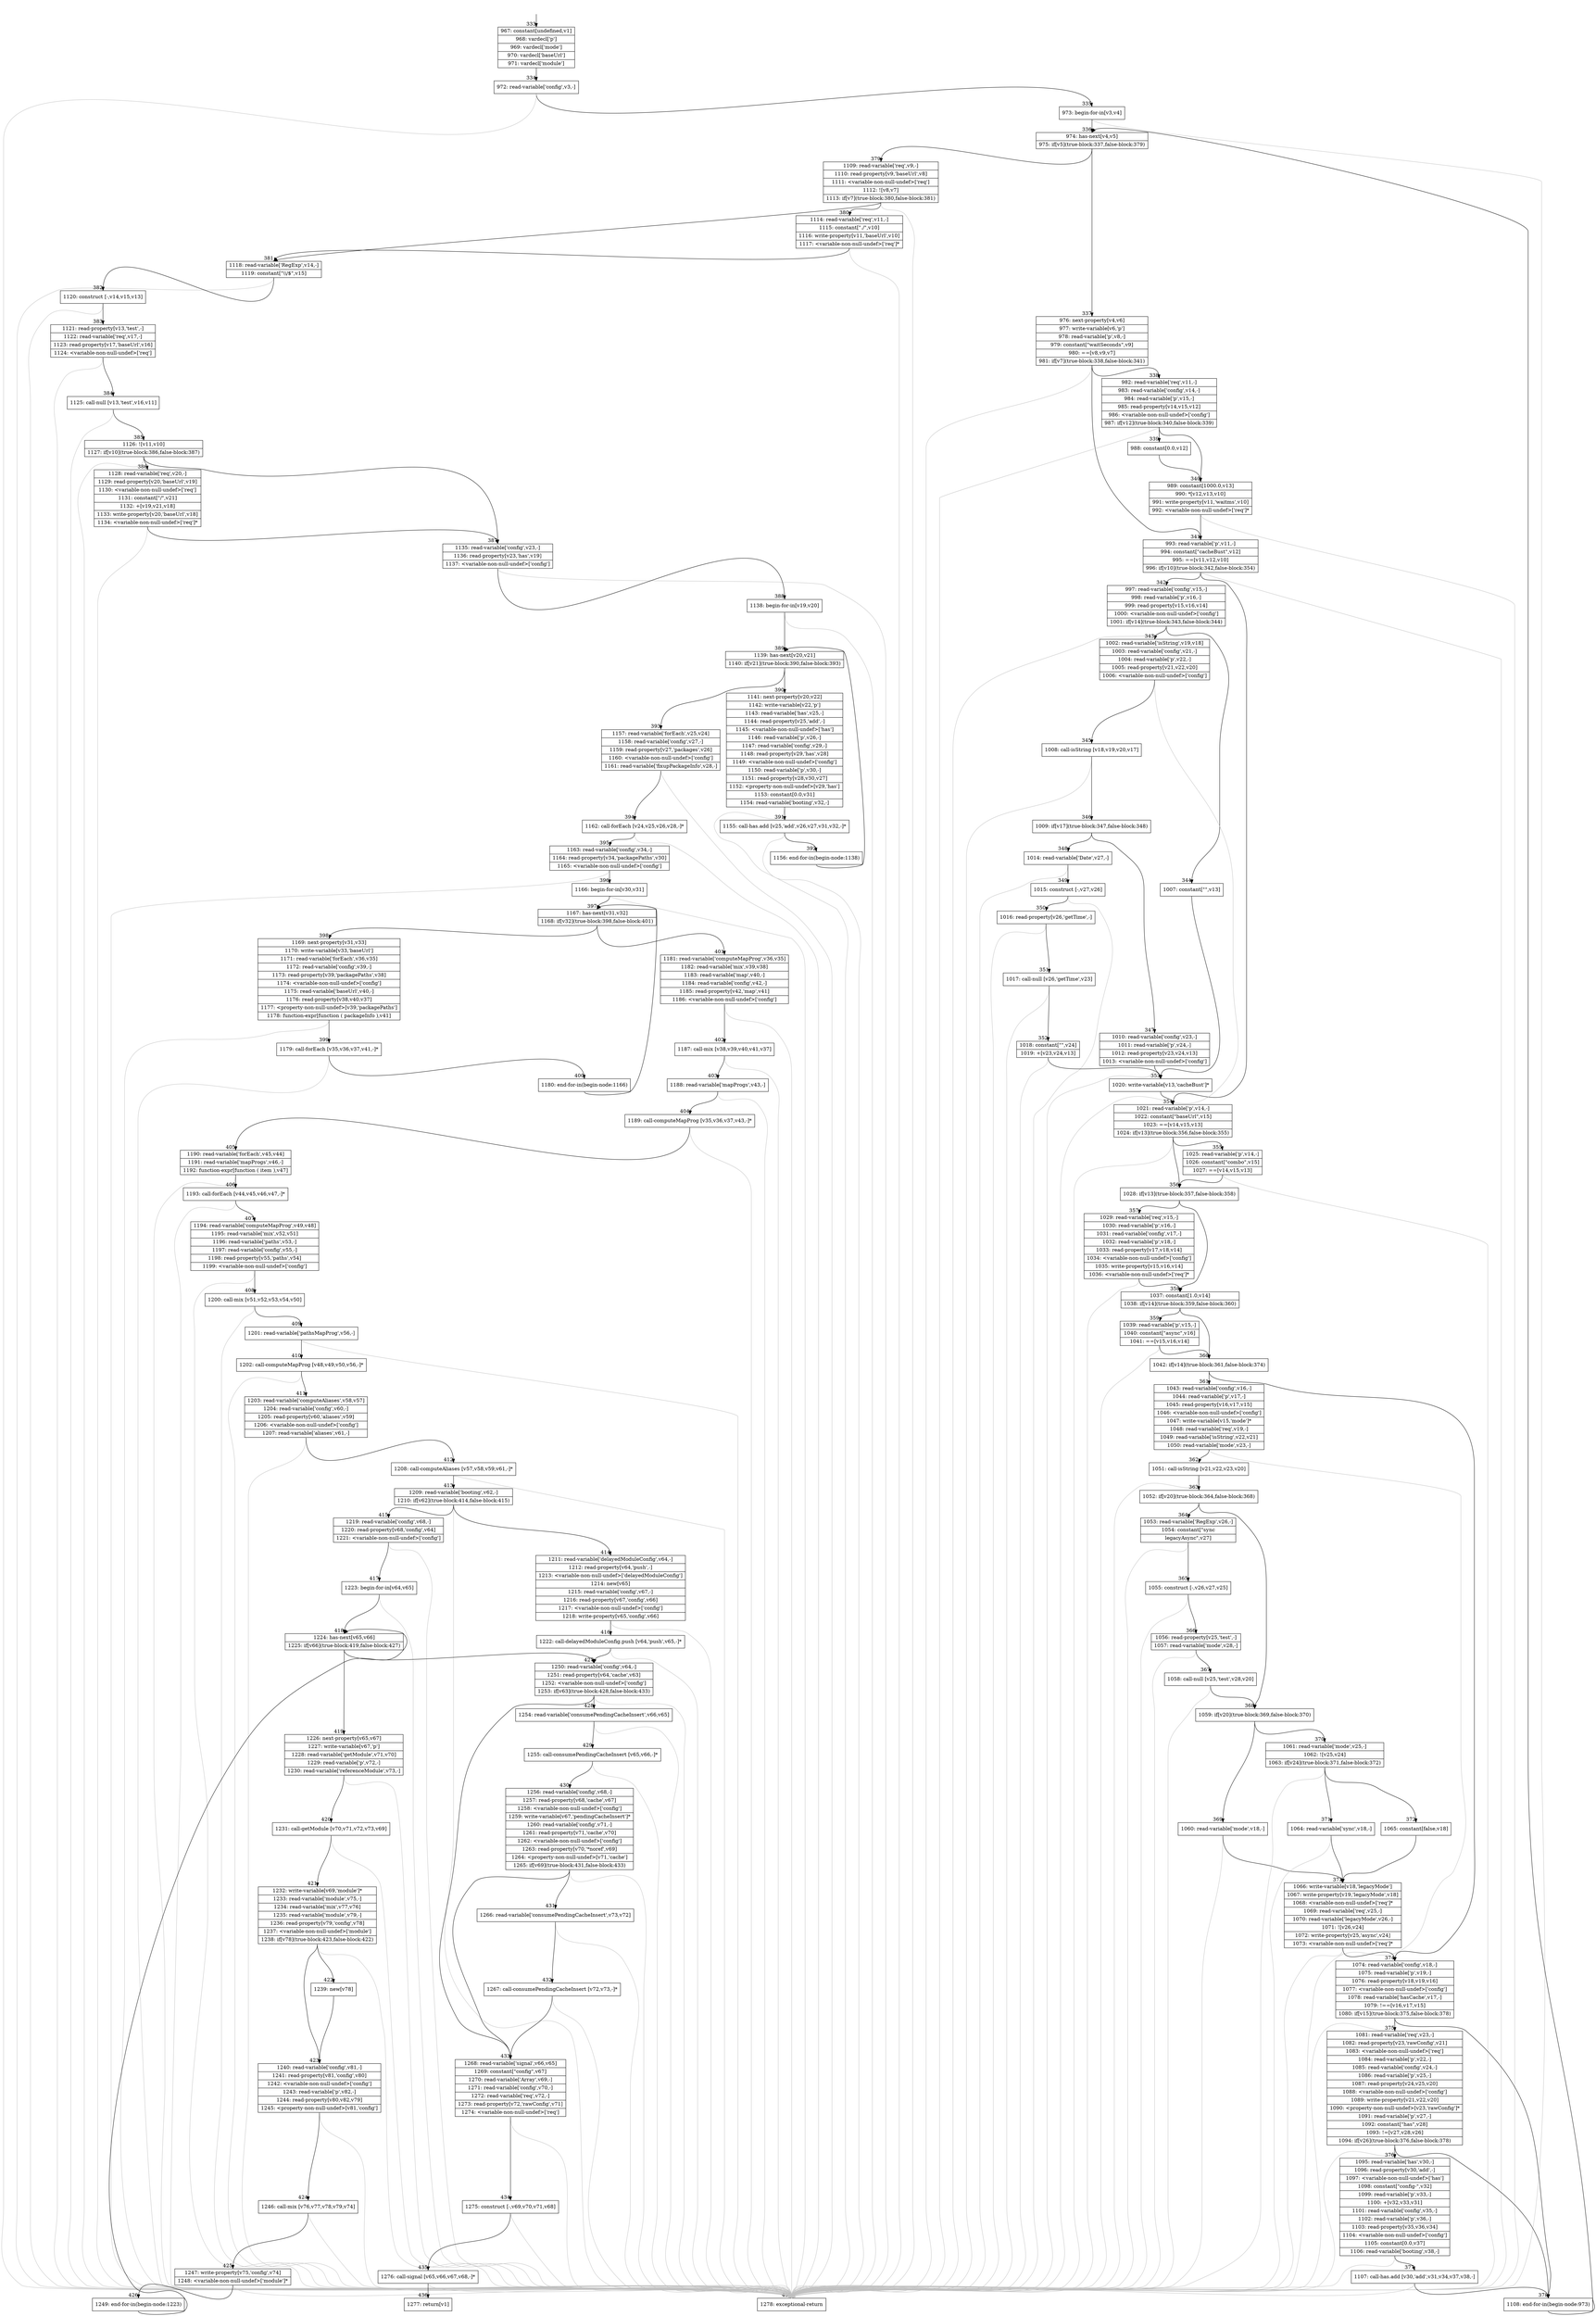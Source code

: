 digraph {
rankdir="TD"
BB_entry34[shape=none,label=""];
BB_entry34 -> BB333 [tailport=s, headport=n, headlabel="    333"]
BB333 [shape=record label="{967: constant[undefined,v1]|968: vardecl['p']|969: vardecl['mode']|970: vardecl['baseUrl']|971: vardecl['module']}" ] 
BB333 -> BB334 [tailport=s, headport=n, headlabel="      334"]
BB334 [shape=record label="{972: read-variable['config',v3,-]}" ] 
BB334 -> BB335 [tailport=s, headport=n, headlabel="      335"]
BB334 -> BB437 [tailport=s, headport=n, color=gray, headlabel="      437"]
BB335 [shape=record label="{973: begin-for-in[v3,v4]}" ] 
BB335 -> BB336 [tailport=s, headport=n, headlabel="      336"]
BB335 -> BB437 [tailport=s, headport=n, color=gray]
BB336 [shape=record label="{974: has-next[v4,v5]|975: if[v5](true-block:337,false-block:379)}" ] 
BB336 -> BB337 [tailport=s, headport=n, headlabel="      337"]
BB336 -> BB379 [tailport=s, headport=n, headlabel="      379"]
BB337 [shape=record label="{976: next-property[v4,v6]|977: write-variable[v6,'p']|978: read-variable['p',v8,-]|979: constant[\"waitSeconds\",v9]|980: ==[v8,v9,v7]|981: if[v7](true-block:338,false-block:341)}" ] 
BB337 -> BB338 [tailport=s, headport=n, headlabel="      338"]
BB337 -> BB341 [tailport=s, headport=n, headlabel="      341"]
BB337 -> BB437 [tailport=s, headport=n, color=gray]
BB338 [shape=record label="{982: read-variable['req',v11,-]|983: read-variable['config',v14,-]|984: read-variable['p',v15,-]|985: read-property[v14,v15,v12]|986: \<variable-non-null-undef\>['config']|987: if[v12](true-block:340,false-block:339)}" ] 
BB338 -> BB340 [tailport=s, headport=n, headlabel="      340"]
BB338 -> BB339 [tailport=s, headport=n, headlabel="      339"]
BB338 -> BB437 [tailport=s, headport=n, color=gray]
BB339 [shape=record label="{988: constant[0.0,v12]}" ] 
BB339 -> BB340 [tailport=s, headport=n]
BB340 [shape=record label="{989: constant[1000.0,v13]|990: *[v12,v13,v10]|991: write-property[v11,'waitms',v10]|992: \<variable-non-null-undef\>['req']*}" ] 
BB340 -> BB341 [tailport=s, headport=n]
BB340 -> BB437 [tailport=s, headport=n, color=gray]
BB341 [shape=record label="{993: read-variable['p',v11,-]|994: constant[\"cacheBust\",v12]|995: ==[v11,v12,v10]|996: if[v10](true-block:342,false-block:354)}" ] 
BB341 -> BB342 [tailport=s, headport=n, headlabel="      342"]
BB341 -> BB354 [tailport=s, headport=n, headlabel="      354"]
BB341 -> BB437 [tailport=s, headport=n, color=gray]
BB342 [shape=record label="{997: read-variable['config',v15,-]|998: read-variable['p',v16,-]|999: read-property[v15,v16,v14]|1000: \<variable-non-null-undef\>['config']|1001: if[v14](true-block:343,false-block:344)}" ] 
BB342 -> BB343 [tailport=s, headport=n, headlabel="      343"]
BB342 -> BB344 [tailport=s, headport=n, headlabel="      344"]
BB342 -> BB437 [tailport=s, headport=n, color=gray]
BB343 [shape=record label="{1002: read-variable['isString',v19,v18]|1003: read-variable['config',v21,-]|1004: read-variable['p',v22,-]|1005: read-property[v21,v22,v20]|1006: \<variable-non-null-undef\>['config']}" ] 
BB343 -> BB345 [tailport=s, headport=n, headlabel="      345"]
BB343 -> BB437 [tailport=s, headport=n, color=gray]
BB344 [shape=record label="{1007: constant[\"\",v13]}" ] 
BB344 -> BB353 [tailport=s, headport=n, headlabel="      353"]
BB345 [shape=record label="{1008: call-isString [v18,v19,v20,v17]}" ] 
BB345 -> BB346 [tailport=s, headport=n, headlabel="      346"]
BB345 -> BB437 [tailport=s, headport=n, color=gray]
BB346 [shape=record label="{1009: if[v17](true-block:347,false-block:348)}" ] 
BB346 -> BB347 [tailport=s, headport=n, headlabel="      347"]
BB346 -> BB348 [tailport=s, headport=n, headlabel="      348"]
BB347 [shape=record label="{1010: read-variable['config',v23,-]|1011: read-variable['p',v24,-]|1012: read-property[v23,v24,v13]|1013: \<variable-non-null-undef\>['config']}" ] 
BB347 -> BB353 [tailport=s, headport=n]
BB347 -> BB437 [tailport=s, headport=n, color=gray]
BB348 [shape=record label="{1014: read-variable['Date',v27,-]}" ] 
BB348 -> BB349 [tailport=s, headport=n, headlabel="      349"]
BB348 -> BB437 [tailport=s, headport=n, color=gray]
BB349 [shape=record label="{1015: construct [-,v27,v26]}" ] 
BB349 -> BB350 [tailport=s, headport=n, headlabel="      350"]
BB349 -> BB437 [tailport=s, headport=n, color=gray]
BB350 [shape=record label="{1016: read-property[v26,'getTime',-]}" ] 
BB350 -> BB351 [tailport=s, headport=n, headlabel="      351"]
BB350 -> BB437 [tailport=s, headport=n, color=gray]
BB351 [shape=record label="{1017: call-null [v26,'getTime',v23]}" ] 
BB351 -> BB352 [tailport=s, headport=n, headlabel="      352"]
BB351 -> BB437 [tailport=s, headport=n, color=gray]
BB352 [shape=record label="{1018: constant[\"\",v24]|1019: +[v23,v24,v13]}" ] 
BB352 -> BB353 [tailport=s, headport=n]
BB352 -> BB437 [tailport=s, headport=n, color=gray]
BB353 [shape=record label="{1020: write-variable[v13,'cacheBust']*}" ] 
BB353 -> BB354 [tailport=s, headport=n]
BB354 [shape=record label="{1021: read-variable['p',v14,-]|1022: constant[\"baseUrl\",v15]|1023: ==[v14,v15,v13]|1024: if[v13](true-block:356,false-block:355)}" ] 
BB354 -> BB356 [tailport=s, headport=n, headlabel="      356"]
BB354 -> BB355 [tailport=s, headport=n, headlabel="      355"]
BB354 -> BB437 [tailport=s, headport=n, color=gray]
BB355 [shape=record label="{1025: read-variable['p',v14,-]|1026: constant[\"combo\",v15]|1027: ==[v14,v15,v13]}" ] 
BB355 -> BB356 [tailport=s, headport=n]
BB355 -> BB437 [tailport=s, headport=n, color=gray]
BB356 [shape=record label="{1028: if[v13](true-block:357,false-block:358)}" ] 
BB356 -> BB357 [tailport=s, headport=n, headlabel="      357"]
BB356 -> BB358 [tailport=s, headport=n, headlabel="      358"]
BB357 [shape=record label="{1029: read-variable['req',v15,-]|1030: read-variable['p',v16,-]|1031: read-variable['config',v17,-]|1032: read-variable['p',v18,-]|1033: read-property[v17,v18,v14]|1034: \<variable-non-null-undef\>['config']|1035: write-property[v15,v16,v14]|1036: \<variable-non-null-undef\>['req']*}" ] 
BB357 -> BB358 [tailport=s, headport=n]
BB357 -> BB437 [tailport=s, headport=n, color=gray]
BB358 [shape=record label="{1037: constant[1.0,v14]|1038: if[v14](true-block:359,false-block:360)}" ] 
BB358 -> BB360 [tailport=s, headport=n, headlabel="      360"]
BB358 -> BB359 [tailport=s, headport=n, headlabel="      359"]
BB359 [shape=record label="{1039: read-variable['p',v15,-]|1040: constant[\"async\",v16]|1041: ==[v15,v16,v14]}" ] 
BB359 -> BB360 [tailport=s, headport=n]
BB359 -> BB437 [tailport=s, headport=n, color=gray]
BB360 [shape=record label="{1042: if[v14](true-block:361,false-block:374)}" ] 
BB360 -> BB361 [tailport=s, headport=n, headlabel="      361"]
BB360 -> BB374 [tailport=s, headport=n, headlabel="      374"]
BB361 [shape=record label="{1043: read-variable['config',v16,-]|1044: read-variable['p',v17,-]|1045: read-property[v16,v17,v15]|1046: \<variable-non-null-undef\>['config']|1047: write-variable[v15,'mode']*|1048: read-variable['req',v19,-]|1049: read-variable['isString',v22,v21]|1050: read-variable['mode',v23,-]}" ] 
BB361 -> BB362 [tailport=s, headport=n, headlabel="      362"]
BB361 -> BB437 [tailport=s, headport=n, color=gray]
BB362 [shape=record label="{1051: call-isString [v21,v22,v23,v20]}" ] 
BB362 -> BB363 [tailport=s, headport=n, headlabel="      363"]
BB362 -> BB437 [tailport=s, headport=n, color=gray]
BB363 [shape=record label="{1052: if[v20](true-block:364,false-block:368)}" ] 
BB363 -> BB368 [tailport=s, headport=n, headlabel="      368"]
BB363 -> BB364 [tailport=s, headport=n, headlabel="      364"]
BB364 [shape=record label="{1053: read-variable['RegExp',v26,-]|1054: constant[\"sync|legacyAsync\",v27]}" ] 
BB364 -> BB365 [tailport=s, headport=n, headlabel="      365"]
BB364 -> BB437 [tailport=s, headport=n, color=gray]
BB365 [shape=record label="{1055: construct [-,v26,v27,v25]}" ] 
BB365 -> BB366 [tailport=s, headport=n, headlabel="      366"]
BB365 -> BB437 [tailport=s, headport=n, color=gray]
BB366 [shape=record label="{1056: read-property[v25,'test',-]|1057: read-variable['mode',v28,-]}" ] 
BB366 -> BB367 [tailport=s, headport=n, headlabel="      367"]
BB366 -> BB437 [tailport=s, headport=n, color=gray]
BB367 [shape=record label="{1058: call-null [v25,'test',v28,v20]}" ] 
BB367 -> BB368 [tailport=s, headport=n]
BB367 -> BB437 [tailport=s, headport=n, color=gray]
BB368 [shape=record label="{1059: if[v20](true-block:369,false-block:370)}" ] 
BB368 -> BB369 [tailport=s, headport=n, headlabel="      369"]
BB368 -> BB370 [tailport=s, headport=n, headlabel="      370"]
BB369 [shape=record label="{1060: read-variable['mode',v18,-]}" ] 
BB369 -> BB373 [tailport=s, headport=n, headlabel="      373"]
BB369 -> BB437 [tailport=s, headport=n, color=gray]
BB370 [shape=record label="{1061: read-variable['mode',v25,-]|1062: ![v25,v24]|1063: if[v24](true-block:371,false-block:372)}" ] 
BB370 -> BB371 [tailport=s, headport=n, headlabel="      371"]
BB370 -> BB372 [tailport=s, headport=n, headlabel="      372"]
BB370 -> BB437 [tailport=s, headport=n, color=gray]
BB371 [shape=record label="{1064: read-variable['sync',v18,-]}" ] 
BB371 -> BB373 [tailport=s, headport=n]
BB371 -> BB437 [tailport=s, headport=n, color=gray]
BB372 [shape=record label="{1065: constant[false,v18]}" ] 
BB372 -> BB373 [tailport=s, headport=n]
BB373 [shape=record label="{1066: write-variable[v18,'legacyMode']|1067: write-property[v19,'legacyMode',v18]|1068: \<variable-non-null-undef\>['req']*|1069: read-variable['req',v25,-]|1070: read-variable['legacyMode',v26,-]|1071: ![v26,v24]|1072: write-property[v25,'async',v24]|1073: \<variable-non-null-undef\>['req']*}" ] 
BB373 -> BB374 [tailport=s, headport=n]
BB373 -> BB437 [tailport=s, headport=n, color=gray]
BB374 [shape=record label="{1074: read-variable['config',v18,-]|1075: read-variable['p',v19,-]|1076: read-property[v18,v19,v16]|1077: \<variable-non-null-undef\>['config']|1078: read-variable['hasCache',v17,-]|1079: !==[v16,v17,v15]|1080: if[v15](true-block:375,false-block:378)}" ] 
BB374 -> BB375 [tailport=s, headport=n, headlabel="      375"]
BB374 -> BB378 [tailport=s, headport=n, headlabel="      378"]
BB374 -> BB437 [tailport=s, headport=n, color=gray]
BB375 [shape=record label="{1081: read-variable['req',v23,-]|1082: read-property[v23,'rawConfig',v21]|1083: \<variable-non-null-undef\>['req']|1084: read-variable['p',v22,-]|1085: read-variable['config',v24,-]|1086: read-variable['p',v25,-]|1087: read-property[v24,v25,v20]|1088: \<variable-non-null-undef\>['config']|1089: write-property[v21,v22,v20]|1090: \<property-non-null-undef\>[v23,'rawConfig']*|1091: read-variable['p',v27,-]|1092: constant[\"has\",v28]|1093: !=[v27,v28,v26]|1094: if[v26](true-block:376,false-block:378)}" ] 
BB375 -> BB378 [tailport=s, headport=n]
BB375 -> BB376 [tailport=s, headport=n, headlabel="      376"]
BB375 -> BB437 [tailport=s, headport=n, color=gray]
BB376 [shape=record label="{1095: read-variable['has',v30,-]|1096: read-property[v30,'add',-]|1097: \<variable-non-null-undef\>['has']|1098: constant[\"config-\",v32]|1099: read-variable['p',v33,-]|1100: +[v32,v33,v31]|1101: read-variable['config',v35,-]|1102: read-variable['p',v36,-]|1103: read-property[v35,v36,v34]|1104: \<variable-non-null-undef\>['config']|1105: constant[0.0,v37]|1106: read-variable['booting',v38,-]}" ] 
BB376 -> BB377 [tailport=s, headport=n, headlabel="      377"]
BB376 -> BB437 [tailport=s, headport=n, color=gray]
BB377 [shape=record label="{1107: call-has.add [v30,'add',v31,v34,v37,v38,-]}" ] 
BB377 -> BB378 [tailport=s, headport=n]
BB377 -> BB437 [tailport=s, headport=n, color=gray]
BB378 [shape=record label="{1108: end-for-in(begin-node:973)}" ] 
BB378 -> BB336 [tailport=s, headport=n]
BB379 [shape=record label="{1109: read-variable['req',v9,-]|1110: read-property[v9,'baseUrl',v8]|1111: \<variable-non-null-undef\>['req']|1112: ![v8,v7]|1113: if[v7](true-block:380,false-block:381)}" ] 
BB379 -> BB380 [tailport=s, headport=n, headlabel="      380"]
BB379 -> BB381 [tailport=s, headport=n, headlabel="      381"]
BB379 -> BB437 [tailport=s, headport=n, color=gray]
BB380 [shape=record label="{1114: read-variable['req',v11,-]|1115: constant[\"./\",v10]|1116: write-property[v11,'baseUrl',v10]|1117: \<variable-non-null-undef\>['req']*}" ] 
BB380 -> BB381 [tailport=s, headport=n]
BB380 -> BB437 [tailport=s, headport=n, color=gray]
BB381 [shape=record label="{1118: read-variable['RegExp',v14,-]|1119: constant[\"\\\\/$\",v15]}" ] 
BB381 -> BB382 [tailport=s, headport=n, headlabel="      382"]
BB381 -> BB437 [tailport=s, headport=n, color=gray]
BB382 [shape=record label="{1120: construct [-,v14,v15,v13]}" ] 
BB382 -> BB383 [tailport=s, headport=n, headlabel="      383"]
BB382 -> BB437 [tailport=s, headport=n, color=gray]
BB383 [shape=record label="{1121: read-property[v13,'test',-]|1122: read-variable['req',v17,-]|1123: read-property[v17,'baseUrl',v16]|1124: \<variable-non-null-undef\>['req']}" ] 
BB383 -> BB384 [tailport=s, headport=n, headlabel="      384"]
BB383 -> BB437 [tailport=s, headport=n, color=gray]
BB384 [shape=record label="{1125: call-null [v13,'test',v16,v11]}" ] 
BB384 -> BB385 [tailport=s, headport=n, headlabel="      385"]
BB384 -> BB437 [tailport=s, headport=n, color=gray]
BB385 [shape=record label="{1126: ![v11,v10]|1127: if[v10](true-block:386,false-block:387)}" ] 
BB385 -> BB386 [tailport=s, headport=n, headlabel="      386"]
BB385 -> BB387 [tailport=s, headport=n, headlabel="      387"]
BB385 -> BB437 [tailport=s, headport=n, color=gray]
BB386 [shape=record label="{1128: read-variable['req',v20,-]|1129: read-property[v20,'baseUrl',v19]|1130: \<variable-non-null-undef\>['req']|1131: constant[\"/\",v21]|1132: +[v19,v21,v18]|1133: write-property[v20,'baseUrl',v18]|1134: \<variable-non-null-undef\>['req']*}" ] 
BB386 -> BB387 [tailport=s, headport=n]
BB386 -> BB437 [tailport=s, headport=n, color=gray]
BB387 [shape=record label="{1135: read-variable['config',v23,-]|1136: read-property[v23,'has',v19]|1137: \<variable-non-null-undef\>['config']}" ] 
BB387 -> BB388 [tailport=s, headport=n, headlabel="      388"]
BB387 -> BB437 [tailport=s, headport=n, color=gray]
BB388 [shape=record label="{1138: begin-for-in[v19,v20]}" ] 
BB388 -> BB389 [tailport=s, headport=n, headlabel="      389"]
BB388 -> BB437 [tailport=s, headport=n, color=gray]
BB389 [shape=record label="{1139: has-next[v20,v21]|1140: if[v21](true-block:390,false-block:393)}" ] 
BB389 -> BB390 [tailport=s, headport=n, headlabel="      390"]
BB389 -> BB393 [tailport=s, headport=n, headlabel="      393"]
BB390 [shape=record label="{1141: next-property[v20,v22]|1142: write-variable[v22,'p']|1143: read-variable['has',v25,-]|1144: read-property[v25,'add',-]|1145: \<variable-non-null-undef\>['has']|1146: read-variable['p',v26,-]|1147: read-variable['config',v29,-]|1148: read-property[v29,'has',v28]|1149: \<variable-non-null-undef\>['config']|1150: read-variable['p',v30,-]|1151: read-property[v28,v30,v27]|1152: \<property-non-null-undef\>[v29,'has']|1153: constant[0.0,v31]|1154: read-variable['booting',v32,-]}" ] 
BB390 -> BB391 [tailport=s, headport=n, headlabel="      391"]
BB390 -> BB437 [tailport=s, headport=n, color=gray]
BB391 [shape=record label="{1155: call-has.add [v25,'add',v26,v27,v31,v32,-]*}" ] 
BB391 -> BB392 [tailport=s, headport=n, headlabel="      392"]
BB391 -> BB437 [tailport=s, headport=n, color=gray]
BB392 [shape=record label="{1156: end-for-in(begin-node:1138)}" ] 
BB392 -> BB389 [tailport=s, headport=n]
BB393 [shape=record label="{1157: read-variable['forEach',v25,v24]|1158: read-variable['config',v27,-]|1159: read-property[v27,'packages',v26]|1160: \<variable-non-null-undef\>['config']|1161: read-variable['fixupPackageInfo',v28,-]}" ] 
BB393 -> BB394 [tailport=s, headport=n, headlabel="      394"]
BB393 -> BB437 [tailport=s, headport=n, color=gray]
BB394 [shape=record label="{1162: call-forEach [v24,v25,v26,v28,-]*}" ] 
BB394 -> BB395 [tailport=s, headport=n, headlabel="      395"]
BB394 -> BB437 [tailport=s, headport=n, color=gray]
BB395 [shape=record label="{1163: read-variable['config',v34,-]|1164: read-property[v34,'packagePaths',v30]|1165: \<variable-non-null-undef\>['config']}" ] 
BB395 -> BB396 [tailport=s, headport=n, headlabel="      396"]
BB395 -> BB437 [tailport=s, headport=n, color=gray]
BB396 [shape=record label="{1166: begin-for-in[v30,v31]}" ] 
BB396 -> BB397 [tailport=s, headport=n, headlabel="      397"]
BB396 -> BB437 [tailport=s, headport=n, color=gray]
BB397 [shape=record label="{1167: has-next[v31,v32]|1168: if[v32](true-block:398,false-block:401)}" ] 
BB397 -> BB398 [tailport=s, headport=n, headlabel="      398"]
BB397 -> BB401 [tailport=s, headport=n, headlabel="      401"]
BB398 [shape=record label="{1169: next-property[v31,v33]|1170: write-variable[v33,'baseUrl']|1171: read-variable['forEach',v36,v35]|1172: read-variable['config',v39,-]|1173: read-property[v39,'packagePaths',v38]|1174: \<variable-non-null-undef\>['config']|1175: read-variable['baseUrl',v40,-]|1176: read-property[v38,v40,v37]|1177: \<property-non-null-undef\>[v39,'packagePaths']|1178: function-expr[function ( packageInfo ),v41]}" ] 
BB398 -> BB399 [tailport=s, headport=n, headlabel="      399"]
BB398 -> BB437 [tailport=s, headport=n, color=gray]
BB399 [shape=record label="{1179: call-forEach [v35,v36,v37,v41,-]*}" ] 
BB399 -> BB400 [tailport=s, headport=n, headlabel="      400"]
BB399 -> BB437 [tailport=s, headport=n, color=gray]
BB400 [shape=record label="{1180: end-for-in(begin-node:1166)}" ] 
BB400 -> BB397 [tailport=s, headport=n]
BB401 [shape=record label="{1181: read-variable['computeMapProg',v36,v35]|1182: read-variable['mix',v39,v38]|1183: read-variable['map',v40,-]|1184: read-variable['config',v42,-]|1185: read-property[v42,'map',v41]|1186: \<variable-non-null-undef\>['config']}" ] 
BB401 -> BB402 [tailport=s, headport=n, headlabel="      402"]
BB401 -> BB437 [tailport=s, headport=n, color=gray]
BB402 [shape=record label="{1187: call-mix [v38,v39,v40,v41,v37]}" ] 
BB402 -> BB403 [tailport=s, headport=n, headlabel="      403"]
BB402 -> BB437 [tailport=s, headport=n, color=gray]
BB403 [shape=record label="{1188: read-variable['mapProgs',v43,-]}" ] 
BB403 -> BB404 [tailport=s, headport=n, headlabel="      404"]
BB403 -> BB437 [tailport=s, headport=n, color=gray]
BB404 [shape=record label="{1189: call-computeMapProg [v35,v36,v37,v43,-]*}" ] 
BB404 -> BB405 [tailport=s, headport=n, headlabel="      405"]
BB404 -> BB437 [tailport=s, headport=n, color=gray]
BB405 [shape=record label="{1190: read-variable['forEach',v45,v44]|1191: read-variable['mapProgs',v46,-]|1192: function-expr[function ( item ),v47]}" ] 
BB405 -> BB406 [tailport=s, headport=n, headlabel="      406"]
BB405 -> BB437 [tailport=s, headport=n, color=gray]
BB406 [shape=record label="{1193: call-forEach [v44,v45,v46,v47,-]*}" ] 
BB406 -> BB407 [tailport=s, headport=n, headlabel="      407"]
BB406 -> BB437 [tailport=s, headport=n, color=gray]
BB407 [shape=record label="{1194: read-variable['computeMapProg',v49,v48]|1195: read-variable['mix',v52,v51]|1196: read-variable['paths',v53,-]|1197: read-variable['config',v55,-]|1198: read-property[v55,'paths',v54]|1199: \<variable-non-null-undef\>['config']}" ] 
BB407 -> BB408 [tailport=s, headport=n, headlabel="      408"]
BB407 -> BB437 [tailport=s, headport=n, color=gray]
BB408 [shape=record label="{1200: call-mix [v51,v52,v53,v54,v50]}" ] 
BB408 -> BB409 [tailport=s, headport=n, headlabel="      409"]
BB408 -> BB437 [tailport=s, headport=n, color=gray]
BB409 [shape=record label="{1201: read-variable['pathsMapProg',v56,-]}" ] 
BB409 -> BB410 [tailport=s, headport=n, headlabel="      410"]
BB409 -> BB437 [tailport=s, headport=n, color=gray]
BB410 [shape=record label="{1202: call-computeMapProg [v48,v49,v50,v56,-]*}" ] 
BB410 -> BB411 [tailport=s, headport=n, headlabel="      411"]
BB410 -> BB437 [tailport=s, headport=n, color=gray]
BB411 [shape=record label="{1203: read-variable['computeAliases',v58,v57]|1204: read-variable['config',v60,-]|1205: read-property[v60,'aliases',v59]|1206: \<variable-non-null-undef\>['config']|1207: read-variable['aliases',v61,-]}" ] 
BB411 -> BB412 [tailport=s, headport=n, headlabel="      412"]
BB411 -> BB437 [tailport=s, headport=n, color=gray]
BB412 [shape=record label="{1208: call-computeAliases [v57,v58,v59,v61,-]*}" ] 
BB412 -> BB413 [tailport=s, headport=n, headlabel="      413"]
BB412 -> BB437 [tailport=s, headport=n, color=gray]
BB413 [shape=record label="{1209: read-variable['booting',v62,-]|1210: if[v62](true-block:414,false-block:415)}" ] 
BB413 -> BB414 [tailport=s, headport=n, headlabel="      414"]
BB413 -> BB415 [tailport=s, headport=n, headlabel="      415"]
BB413 -> BB437 [tailport=s, headport=n, color=gray]
BB414 [shape=record label="{1211: read-variable['delayedModuleConfig',v64,-]|1212: read-property[v64,'push',-]|1213: \<variable-non-null-undef\>['delayedModuleConfig']|1214: new[v65]|1215: read-variable['config',v67,-]|1216: read-property[v67,'config',v66]|1217: \<variable-non-null-undef\>['config']|1218: write-property[v65,'config',v66]}" ] 
BB414 -> BB416 [tailport=s, headport=n, headlabel="      416"]
BB414 -> BB437 [tailport=s, headport=n, color=gray]
BB415 [shape=record label="{1219: read-variable['config',v68,-]|1220: read-property[v68,'config',v64]|1221: \<variable-non-null-undef\>['config']}" ] 
BB415 -> BB417 [tailport=s, headport=n, headlabel="      417"]
BB415 -> BB437 [tailport=s, headport=n, color=gray]
BB416 [shape=record label="{1222: call-delayedModuleConfig.push [v64,'push',v65,-]*}" ] 
BB416 -> BB427 [tailport=s, headport=n, headlabel="      427"]
BB416 -> BB437 [tailport=s, headport=n, color=gray]
BB417 [shape=record label="{1223: begin-for-in[v64,v65]}" ] 
BB417 -> BB418 [tailport=s, headport=n, headlabel="      418"]
BB417 -> BB437 [tailport=s, headport=n, color=gray]
BB418 [shape=record label="{1224: has-next[v65,v66]|1225: if[v66](true-block:419,false-block:427)}" ] 
BB418 -> BB419 [tailport=s, headport=n, headlabel="      419"]
BB418 -> BB427 [tailport=s, headport=n]
BB419 [shape=record label="{1226: next-property[v65,v67]|1227: write-variable[v67,'p']|1228: read-variable['getModule',v71,v70]|1229: read-variable['p',v72,-]|1230: read-variable['referenceModule',v73,-]}" ] 
BB419 -> BB420 [tailport=s, headport=n, headlabel="      420"]
BB419 -> BB437 [tailport=s, headport=n, color=gray]
BB420 [shape=record label="{1231: call-getModule [v70,v71,v72,v73,v69]}" ] 
BB420 -> BB421 [tailport=s, headport=n, headlabel="      421"]
BB420 -> BB437 [tailport=s, headport=n, color=gray]
BB421 [shape=record label="{1232: write-variable[v69,'module']*|1233: read-variable['module',v75,-]|1234: read-variable['mix',v77,v76]|1235: read-variable['module',v79,-]|1236: read-property[v79,'config',v78]|1237: \<variable-non-null-undef\>['module']|1238: if[v78](true-block:423,false-block:422)}" ] 
BB421 -> BB423 [tailport=s, headport=n, headlabel="      423"]
BB421 -> BB422 [tailport=s, headport=n, headlabel="      422"]
BB421 -> BB437 [tailport=s, headport=n, color=gray]
BB422 [shape=record label="{1239: new[v78]}" ] 
BB422 -> BB423 [tailport=s, headport=n]
BB423 [shape=record label="{1240: read-variable['config',v81,-]|1241: read-property[v81,'config',v80]|1242: \<variable-non-null-undef\>['config']|1243: read-variable['p',v82,-]|1244: read-property[v80,v82,v79]|1245: \<property-non-null-undef\>[v81,'config']}" ] 
BB423 -> BB424 [tailport=s, headport=n, headlabel="      424"]
BB423 -> BB437 [tailport=s, headport=n, color=gray]
BB424 [shape=record label="{1246: call-mix [v76,v77,v78,v79,v74]}" ] 
BB424 -> BB425 [tailport=s, headport=n, headlabel="      425"]
BB424 -> BB437 [tailport=s, headport=n, color=gray]
BB425 [shape=record label="{1247: write-property[v75,'config',v74]|1248: \<variable-non-null-undef\>['module']*}" ] 
BB425 -> BB426 [tailport=s, headport=n, headlabel="      426"]
BB425 -> BB437 [tailport=s, headport=n, color=gray]
BB426 [shape=record label="{1249: end-for-in(begin-node:1223)}" ] 
BB426 -> BB418 [tailport=s, headport=n]
BB427 [shape=record label="{1250: read-variable['config',v64,-]|1251: read-property[v64,'cache',v63]|1252: \<variable-non-null-undef\>['config']|1253: if[v63](true-block:428,false-block:433)}" ] 
BB427 -> BB428 [tailport=s, headport=n, headlabel="      428"]
BB427 -> BB433 [tailport=s, headport=n, headlabel="      433"]
BB427 -> BB437 [tailport=s, headport=n, color=gray]
BB428 [shape=record label="{1254: read-variable['consumePendingCacheInsert',v66,v65]}" ] 
BB428 -> BB429 [tailport=s, headport=n, headlabel="      429"]
BB428 -> BB437 [tailport=s, headport=n, color=gray]
BB429 [shape=record label="{1255: call-consumePendingCacheInsert [v65,v66,-]*}" ] 
BB429 -> BB430 [tailport=s, headport=n, headlabel="      430"]
BB429 -> BB437 [tailport=s, headport=n, color=gray]
BB430 [shape=record label="{1256: read-variable['config',v68,-]|1257: read-property[v68,'cache',v67]|1258: \<variable-non-null-undef\>['config']|1259: write-variable[v67,'pendingCacheInsert']*|1260: read-variable['config',v71,-]|1261: read-property[v71,'cache',v70]|1262: \<variable-non-null-undef\>['config']|1263: read-property[v70,'*noref',v69]|1264: \<property-non-null-undef\>[v71,'cache']|1265: if[v69](true-block:431,false-block:433)}" ] 
BB430 -> BB431 [tailport=s, headport=n, headlabel="      431"]
BB430 -> BB433 [tailport=s, headport=n]
BB430 -> BB437 [tailport=s, headport=n, color=gray]
BB431 [shape=record label="{1266: read-variable['consumePendingCacheInsert',v73,v72]}" ] 
BB431 -> BB432 [tailport=s, headport=n, headlabel="      432"]
BB431 -> BB437 [tailport=s, headport=n, color=gray]
BB432 [shape=record label="{1267: call-consumePendingCacheInsert [v72,v73,-]*}" ] 
BB432 -> BB433 [tailport=s, headport=n]
BB432 -> BB437 [tailport=s, headport=n, color=gray]
BB433 [shape=record label="{1268: read-variable['signal',v66,v65]|1269: constant[\"config\",v67]|1270: read-variable['Array',v69,-]|1271: read-variable['config',v70,-]|1272: read-variable['req',v72,-]|1273: read-property[v72,'rawConfig',v71]|1274: \<variable-non-null-undef\>['req']}" ] 
BB433 -> BB434 [tailport=s, headport=n, headlabel="      434"]
BB433 -> BB437 [tailport=s, headport=n, color=gray]
BB434 [shape=record label="{1275: construct [-,v69,v70,v71,v68]}" ] 
BB434 -> BB435 [tailport=s, headport=n, headlabel="      435"]
BB434 -> BB437 [tailport=s, headport=n, color=gray]
BB435 [shape=record label="{1276: call-signal [v65,v66,v67,v68,-]*}" ] 
BB435 -> BB436 [tailport=s, headport=n, headlabel="      436"]
BB435 -> BB437 [tailport=s, headport=n, color=gray]
BB436 [shape=record label="{1277: return[v1]}" ] 
BB437 [shape=record label="{1278: exceptional-return}" ] 
//#$~ 672
}
